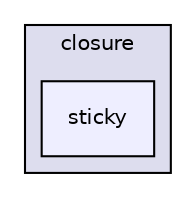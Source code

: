 digraph "libs/angular/angular-material-fileinput-master/bower_components/angular-material/modules/closure/sticky" {
  compound=true
  node [ fontsize="10", fontname="Helvetica"];
  edge [ labelfontsize="10", labelfontname="Helvetica"];
  subgraph clusterdir_9508a65cdb91278c0406c0d6c7b30c42 {
    graph [ bgcolor="#ddddee", pencolor="black", label="closure" fontname="Helvetica", fontsize="10", URL="dir_9508a65cdb91278c0406c0d6c7b30c42.html"]
  dir_9dd433ed5670799eac4d87e88df645a2 [shape=box, label="sticky", style="filled", fillcolor="#eeeeff", pencolor="black", URL="dir_9dd433ed5670799eac4d87e88df645a2.html"];
  }
}
